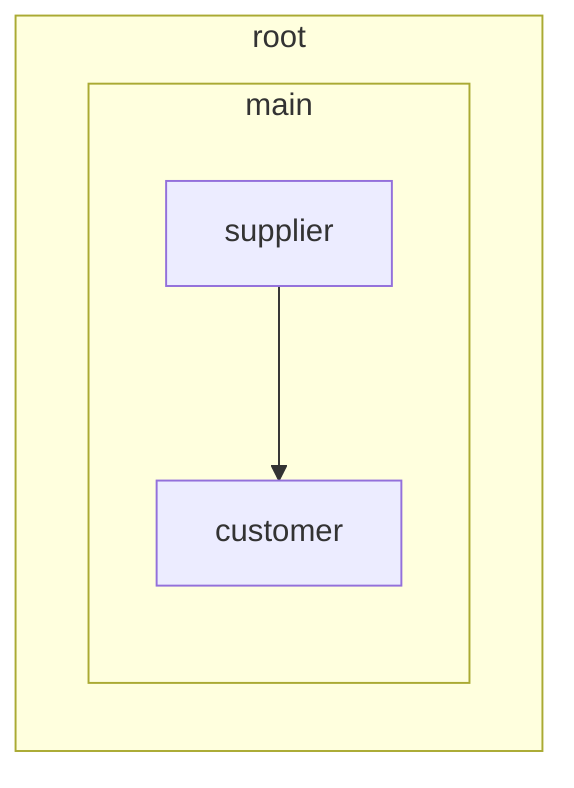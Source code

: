 flowchart TD
  subgraph root_2["root"]
    subgraph main_4["main"]
      supplier_0["supplier"]
      customer_1["customer"]
    end
  end

  supplier_0 --> customer_1;

  classDef highlight fill:#FFFFAA,stroke:#333;